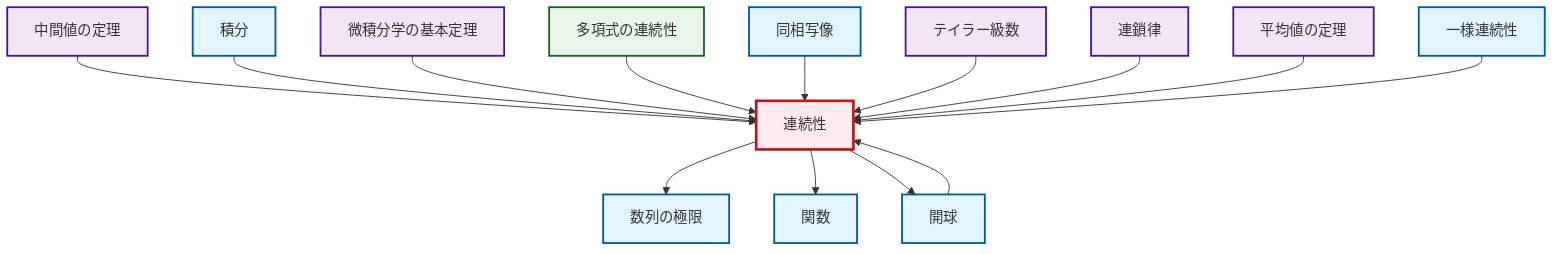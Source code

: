graph TD
    classDef definition fill:#e1f5fe,stroke:#01579b,stroke-width:2px
    classDef theorem fill:#f3e5f5,stroke:#4a148c,stroke-width:2px
    classDef axiom fill:#fff3e0,stroke:#e65100,stroke-width:2px
    classDef example fill:#e8f5e9,stroke:#1b5e20,stroke-width:2px
    classDef current fill:#ffebee,stroke:#b71c1c,stroke-width:3px
    def-limit["数列の極限"]:::definition
    def-homeomorphism["同相写像"]:::definition
    def-continuity["連続性"]:::definition
    thm-chain-rule["連鎖律"]:::theorem
    thm-taylor-series["テイラー級数"]:::theorem
    def-integral["積分"]:::definition
    thm-intermediate-value["中間値の定理"]:::theorem
    thm-fundamental-calculus["微積分学の基本定理"]:::theorem
    thm-mean-value["平均値の定理"]:::theorem
    def-function["関数"]:::definition
    ex-polynomial-continuity["多項式の連続性"]:::example
    def-uniform-continuity["一様連続性"]:::definition
    def-open-ball["開球"]:::definition
    thm-intermediate-value --> def-continuity
    def-integral --> def-continuity
    thm-fundamental-calculus --> def-continuity
    ex-polynomial-continuity --> def-continuity
    def-homeomorphism --> def-continuity
    def-continuity --> def-limit
    thm-taylor-series --> def-continuity
    def-open-ball --> def-continuity
    thm-chain-rule --> def-continuity
    def-continuity --> def-function
    def-continuity --> def-open-ball
    thm-mean-value --> def-continuity
    def-uniform-continuity --> def-continuity
    class def-continuity current